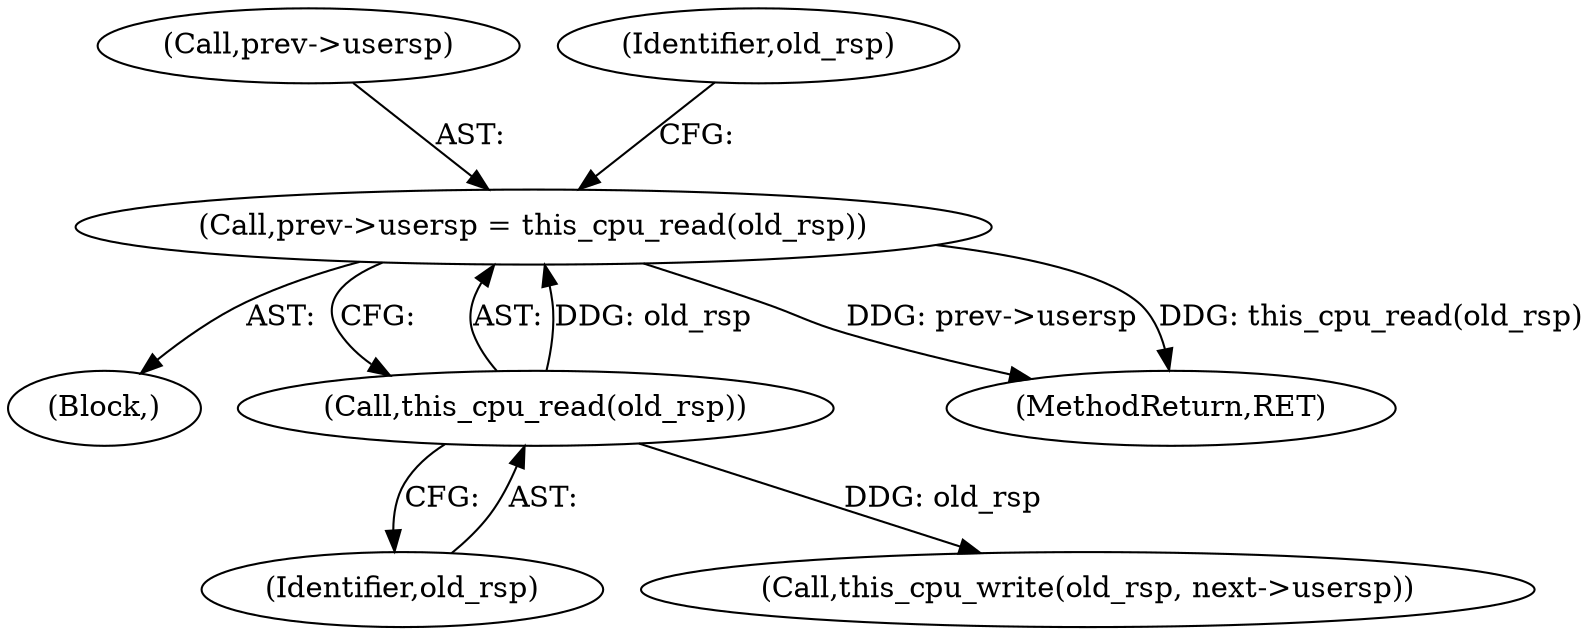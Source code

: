 digraph "0_linux_f647d7c155f069c1a068030255c300663516420e@API" {
"1000279" [label="(Call,prev->usersp = this_cpu_read(old_rsp))"];
"1000283" [label="(Call,this_cpu_read(old_rsp))"];
"1000279" [label="(Call,prev->usersp = this_cpu_read(old_rsp))"];
"1000280" [label="(Call,prev->usersp)"];
"1000284" [label="(Identifier,old_rsp)"];
"1000114" [label="(Block,)"];
"1000283" [label="(Call,this_cpu_read(old_rsp))"];
"1000286" [label="(Identifier,old_rsp)"];
"1000337" [label="(MethodReturn,RET)"];
"1000285" [label="(Call,this_cpu_write(old_rsp, next->usersp))"];
"1000279" -> "1000114"  [label="AST: "];
"1000279" -> "1000283"  [label="CFG: "];
"1000280" -> "1000279"  [label="AST: "];
"1000283" -> "1000279"  [label="AST: "];
"1000286" -> "1000279"  [label="CFG: "];
"1000279" -> "1000337"  [label="DDG: prev->usersp"];
"1000279" -> "1000337"  [label="DDG: this_cpu_read(old_rsp)"];
"1000283" -> "1000279"  [label="DDG: old_rsp"];
"1000283" -> "1000284"  [label="CFG: "];
"1000284" -> "1000283"  [label="AST: "];
"1000283" -> "1000285"  [label="DDG: old_rsp"];
}
